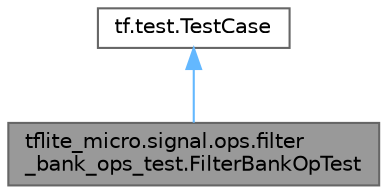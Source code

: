 digraph "tflite_micro.signal.ops.filter_bank_ops_test.FilterBankOpTest"
{
 // LATEX_PDF_SIZE
  bgcolor="transparent";
  edge [fontname=Helvetica,fontsize=10,labelfontname=Helvetica,labelfontsize=10];
  node [fontname=Helvetica,fontsize=10,shape=box,height=0.2,width=0.4];
  Node1 [id="Node000001",label="tflite_micro.signal.ops.filter\l_bank_ops_test.FilterBankOpTest",height=0.2,width=0.4,color="gray40", fillcolor="grey60", style="filled", fontcolor="black",tooltip=" "];
  Node2 -> Node1 [id="edge2_Node000001_Node000002",dir="back",color="steelblue1",style="solid",tooltip=" "];
  Node2 [id="Node000002",label="tf.test.TestCase",height=0.2,width=0.4,color="gray40", fillcolor="white", style="filled",tooltip=" "];
}
